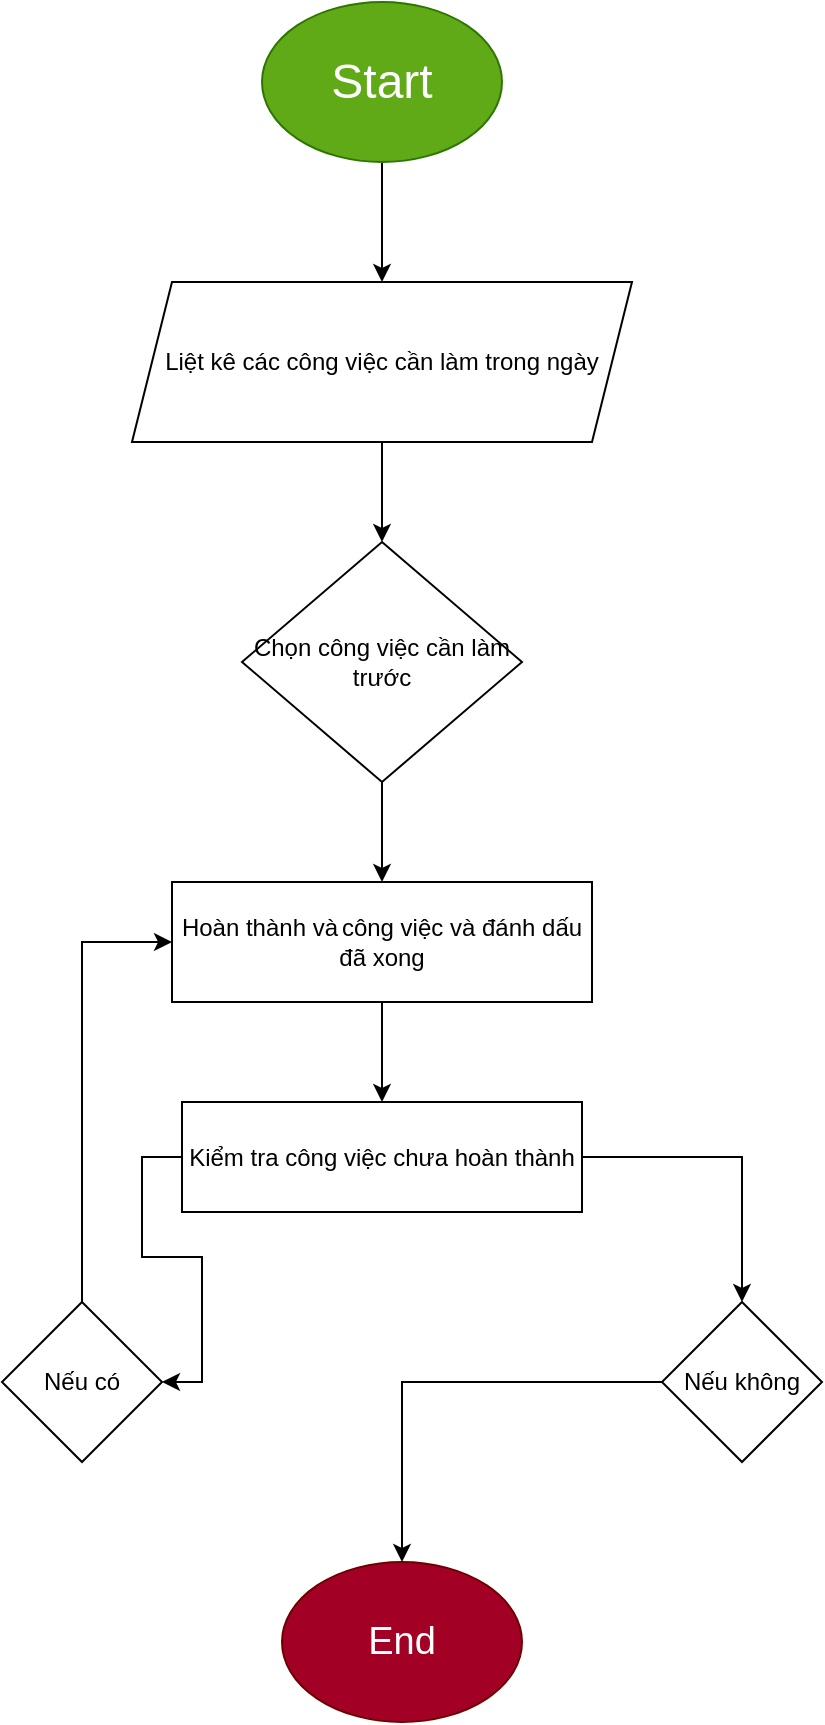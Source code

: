 <mxfile version="28.0.6">
  <diagram name="Trang-1" id="bVS24V2GnGFoP17K6smT">
    <mxGraphModel dx="1042" dy="626" grid="1" gridSize="10" guides="1" tooltips="1" connect="1" arrows="1" fold="1" page="1" pageScale="1" pageWidth="827" pageHeight="1169" math="0" shadow="0">
      <root>
        <mxCell id="0" />
        <mxCell id="1" parent="0" />
        <mxCell id="yp8IIE8HJEMQq_D4N69C-4" style="edgeStyle=orthogonalEdgeStyle;rounded=0;orthogonalLoop=1;jettySize=auto;html=1;" edge="1" parent="1" source="yp8IIE8HJEMQq_D4N69C-1" target="yp8IIE8HJEMQq_D4N69C-3">
          <mxGeometry relative="1" as="geometry" />
        </mxCell>
        <mxCell id="yp8IIE8HJEMQq_D4N69C-1" value="&lt;font style=&quot;font-size: 24px;&quot;&gt;Start&lt;/font&gt;" style="ellipse;whiteSpace=wrap;html=1;fillColor=#60a917;fontColor=#ffffff;strokeColor=#2D7600;" vertex="1" parent="1">
          <mxGeometry x="320" y="50" width="120" height="80" as="geometry" />
        </mxCell>
        <mxCell id="yp8IIE8HJEMQq_D4N69C-6" style="edgeStyle=orthogonalEdgeStyle;rounded=0;orthogonalLoop=1;jettySize=auto;html=1;entryX=0.5;entryY=0;entryDx=0;entryDy=0;" edge="1" parent="1" source="yp8IIE8HJEMQq_D4N69C-3" target="yp8IIE8HJEMQq_D4N69C-5">
          <mxGeometry relative="1" as="geometry" />
        </mxCell>
        <mxCell id="yp8IIE8HJEMQq_D4N69C-3" value="Liệt kê các công việc cần làm trong ngày" style="shape=parallelogram;perimeter=parallelogramPerimeter;whiteSpace=wrap;html=1;fixedSize=1;" vertex="1" parent="1">
          <mxGeometry x="255" y="190" width="250" height="80" as="geometry" />
        </mxCell>
        <mxCell id="yp8IIE8HJEMQq_D4N69C-8" style="edgeStyle=orthogonalEdgeStyle;rounded=0;orthogonalLoop=1;jettySize=auto;html=1;" edge="1" parent="1" source="yp8IIE8HJEMQq_D4N69C-5" target="yp8IIE8HJEMQq_D4N69C-7">
          <mxGeometry relative="1" as="geometry" />
        </mxCell>
        <mxCell id="yp8IIE8HJEMQq_D4N69C-5" value="Chọn công việc cần làm trước" style="rhombus;whiteSpace=wrap;html=1;" vertex="1" parent="1">
          <mxGeometry x="310" y="320" width="140" height="120" as="geometry" />
        </mxCell>
        <mxCell id="yp8IIE8HJEMQq_D4N69C-10" style="edgeStyle=orthogonalEdgeStyle;rounded=0;orthogonalLoop=1;jettySize=auto;html=1;entryX=0.5;entryY=0;entryDx=0;entryDy=0;" edge="1" parent="1" source="yp8IIE8HJEMQq_D4N69C-7" target="yp8IIE8HJEMQq_D4N69C-9">
          <mxGeometry relative="1" as="geometry" />
        </mxCell>
        <mxCell id="yp8IIE8HJEMQq_D4N69C-7" value="Hoàn thành và&lt;span style=&quot;white-space: pre;&quot;&gt;&#x9;&lt;/span&gt;công việc và đánh dấu đã xong" style="rounded=0;whiteSpace=wrap;html=1;" vertex="1" parent="1">
          <mxGeometry x="275" y="490" width="210" height="60" as="geometry" />
        </mxCell>
        <mxCell id="yp8IIE8HJEMQq_D4N69C-15" style="edgeStyle=orthogonalEdgeStyle;rounded=0;orthogonalLoop=1;jettySize=auto;html=1;entryX=1;entryY=0.5;entryDx=0;entryDy=0;" edge="1" parent="1" source="yp8IIE8HJEMQq_D4N69C-9" target="yp8IIE8HJEMQq_D4N69C-12">
          <mxGeometry relative="1" as="geometry" />
        </mxCell>
        <mxCell id="yp8IIE8HJEMQq_D4N69C-16" style="edgeStyle=orthogonalEdgeStyle;rounded=0;orthogonalLoop=1;jettySize=auto;html=1;" edge="1" parent="1" source="yp8IIE8HJEMQq_D4N69C-9" target="yp8IIE8HJEMQq_D4N69C-13">
          <mxGeometry relative="1" as="geometry" />
        </mxCell>
        <mxCell id="yp8IIE8HJEMQq_D4N69C-9" value="Kiểm tra công việc chưa hoàn thành" style="rounded=0;whiteSpace=wrap;html=1;" vertex="1" parent="1">
          <mxGeometry x="280" y="600" width="200" height="55" as="geometry" />
        </mxCell>
        <mxCell id="yp8IIE8HJEMQq_D4N69C-14" style="edgeStyle=orthogonalEdgeStyle;rounded=0;orthogonalLoop=1;jettySize=auto;html=1;entryX=0;entryY=0.5;entryDx=0;entryDy=0;" edge="1" parent="1" source="yp8IIE8HJEMQq_D4N69C-12" target="yp8IIE8HJEMQq_D4N69C-7">
          <mxGeometry relative="1" as="geometry">
            <Array as="points">
              <mxPoint x="230" y="520" />
            </Array>
          </mxGeometry>
        </mxCell>
        <mxCell id="yp8IIE8HJEMQq_D4N69C-12" value="Nếu có" style="rhombus;whiteSpace=wrap;html=1;" vertex="1" parent="1">
          <mxGeometry x="190" y="700" width="80" height="80" as="geometry" />
        </mxCell>
        <mxCell id="yp8IIE8HJEMQq_D4N69C-19" style="edgeStyle=orthogonalEdgeStyle;rounded=0;orthogonalLoop=1;jettySize=auto;html=1;entryX=0.5;entryY=0;entryDx=0;entryDy=0;" edge="1" parent="1" source="yp8IIE8HJEMQq_D4N69C-13" target="yp8IIE8HJEMQq_D4N69C-18">
          <mxGeometry relative="1" as="geometry" />
        </mxCell>
        <mxCell id="yp8IIE8HJEMQq_D4N69C-13" value="Nếu không" style="rhombus;whiteSpace=wrap;html=1;" vertex="1" parent="1">
          <mxGeometry x="520" y="700" width="80" height="80" as="geometry" />
        </mxCell>
        <mxCell id="yp8IIE8HJEMQq_D4N69C-18" value="End" style="ellipse;whiteSpace=wrap;html=1;fillColor=#a20025;fontColor=#ffffff;strokeColor=#6F0000;fontSize=19;" vertex="1" parent="1">
          <mxGeometry x="330" y="830" width="120" height="80" as="geometry" />
        </mxCell>
      </root>
    </mxGraphModel>
  </diagram>
</mxfile>
